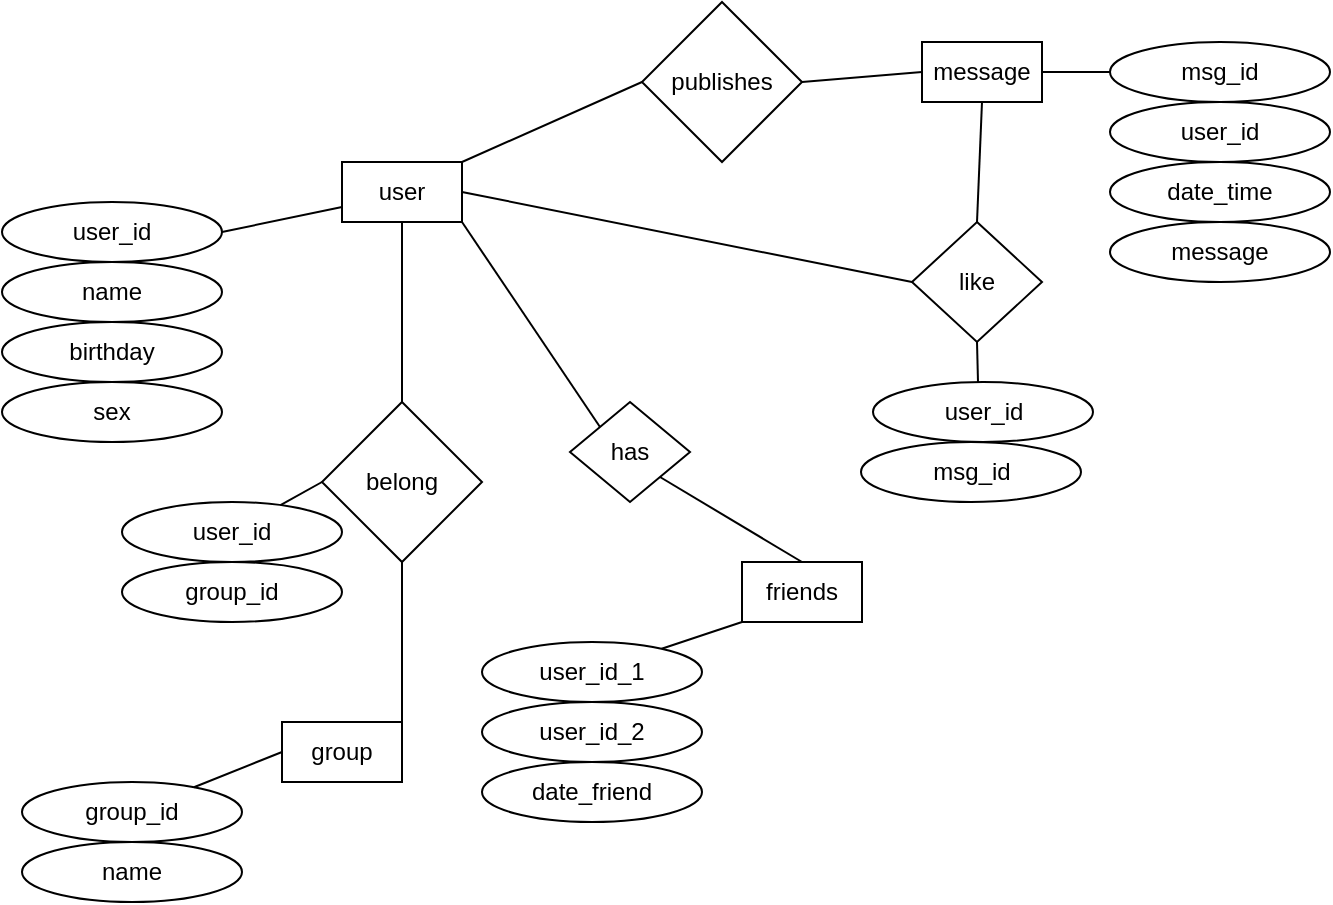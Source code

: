 <mxfile version="13.10.2" type="device"><diagram id="JL0fd-TCaemVOkNXD1m0" name="Page-1"><mxGraphModel dx="946" dy="520" grid="1" gridSize="10" guides="1" tooltips="1" connect="1" arrows="1" fold="1" page="1" pageScale="1" pageWidth="827" pageHeight="1169" math="0" shadow="0"><root><mxCell id="0"/><mxCell id="1" parent="0"/><mxCell id="CyXXylT2-yMX8o2LG-9J-1" value="user" style="rounded=0;whiteSpace=wrap;html=1;" vertex="1" parent="1"><mxGeometry x="270" y="90" width="60" height="30" as="geometry"/></mxCell><mxCell id="CyXXylT2-yMX8o2LG-9J-4" value="user_id" style="ellipse;whiteSpace=wrap;html=1;" vertex="1" parent="1"><mxGeometry x="100" y="110" width="110" height="30" as="geometry"/></mxCell><mxCell id="CyXXylT2-yMX8o2LG-9J-5" value="name" style="ellipse;whiteSpace=wrap;html=1;" vertex="1" parent="1"><mxGeometry x="100" y="140" width="110" height="30" as="geometry"/></mxCell><mxCell id="CyXXylT2-yMX8o2LG-9J-6" value="birthday" style="ellipse;whiteSpace=wrap;html=1;" vertex="1" parent="1"><mxGeometry x="100" y="170" width="110" height="30" as="geometry"/></mxCell><mxCell id="CyXXylT2-yMX8o2LG-9J-7" value="sex" style="ellipse;whiteSpace=wrap;html=1;" vertex="1" parent="1"><mxGeometry x="100" y="200" width="110" height="30" as="geometry"/></mxCell><mxCell id="CyXXylT2-yMX8o2LG-9J-8" value="" style="endArrow=none;html=1;entryX=0;entryY=0.75;entryDx=0;entryDy=0;exitX=1;exitY=0.5;exitDx=0;exitDy=0;" edge="1" parent="1" source="CyXXylT2-yMX8o2LG-9J-4" target="CyXXylT2-yMX8o2LG-9J-1"><mxGeometry width="50" height="50" relative="1" as="geometry"><mxPoint x="209.828" y="143.391" as="sourcePoint"/><mxPoint x="250" y="130" as="targetPoint"/></mxGeometry></mxCell><mxCell id="CyXXylT2-yMX8o2LG-9J-12" value="friends" style="rounded=0;whiteSpace=wrap;html=1;" vertex="1" parent="1"><mxGeometry x="470" y="290" width="60" height="30" as="geometry"/></mxCell><mxCell id="CyXXylT2-yMX8o2LG-9J-13" value="user_id_1" style="ellipse;whiteSpace=wrap;html=1;" vertex="1" parent="1"><mxGeometry x="340" y="330" width="110" height="30" as="geometry"/></mxCell><mxCell id="CyXXylT2-yMX8o2LG-9J-14" value="user_id_2" style="ellipse;whiteSpace=wrap;html=1;" vertex="1" parent="1"><mxGeometry x="340" y="360" width="110" height="30" as="geometry"/></mxCell><mxCell id="CyXXylT2-yMX8o2LG-9J-15" value="date_friend" style="ellipse;whiteSpace=wrap;html=1;" vertex="1" parent="1"><mxGeometry x="340" y="390" width="110" height="30" as="geometry"/></mxCell><mxCell id="CyXXylT2-yMX8o2LG-9J-17" value="" style="endArrow=none;html=1;entryX=0;entryY=1;entryDx=0;entryDy=0;" edge="1" source="CyXXylT2-yMX8o2LG-9J-13" target="CyXXylT2-yMX8o2LG-9J-12" parent="1"><mxGeometry width="50" height="50" relative="1" as="geometry"><mxPoint x="420" y="348" as="sourcePoint"/><mxPoint x="470" y="310" as="targetPoint"/></mxGeometry></mxCell><mxCell id="CyXXylT2-yMX8o2LG-9J-18" value="group" style="rounded=0;whiteSpace=wrap;html=1;" vertex="1" parent="1"><mxGeometry x="240" y="370" width="60" height="30" as="geometry"/></mxCell><mxCell id="CyXXylT2-yMX8o2LG-9J-19" value="group_id" style="ellipse;whiteSpace=wrap;html=1;" vertex="1" parent="1"><mxGeometry x="110" y="400" width="110" height="30" as="geometry"/></mxCell><mxCell id="CyXXylT2-yMX8o2LG-9J-20" value="name" style="ellipse;whiteSpace=wrap;html=1;" vertex="1" parent="1"><mxGeometry x="110" y="430" width="110" height="30" as="geometry"/></mxCell><mxCell id="CyXXylT2-yMX8o2LG-9J-22" value="" style="endArrow=none;html=1;entryX=0;entryY=0.5;entryDx=0;entryDy=0;" edge="1" source="CyXXylT2-yMX8o2LG-9J-19" target="CyXXylT2-yMX8o2LG-9J-18" parent="1"><mxGeometry width="50" height="50" relative="1" as="geometry"><mxPoint x="140" y="433" as="sourcePoint"/><mxPoint x="200" y="400" as="targetPoint"/></mxGeometry></mxCell><mxCell id="CyXXylT2-yMX8o2LG-9J-23" value="message" style="rounded=0;whiteSpace=wrap;html=1;" vertex="1" parent="1"><mxGeometry x="560" y="30" width="60" height="30" as="geometry"/></mxCell><mxCell id="CyXXylT2-yMX8o2LG-9J-24" value="msg_id" style="ellipse;whiteSpace=wrap;html=1;" vertex="1" parent="1"><mxGeometry x="654" y="30" width="110" height="30" as="geometry"/></mxCell><mxCell id="CyXXylT2-yMX8o2LG-9J-25" value="user_id" style="ellipse;whiteSpace=wrap;html=1;" vertex="1" parent="1"><mxGeometry x="654" y="60" width="110" height="30" as="geometry"/></mxCell><mxCell id="CyXXylT2-yMX8o2LG-9J-26" value="date_time" style="ellipse;whiteSpace=wrap;html=1;" vertex="1" parent="1"><mxGeometry x="654" y="90" width="110" height="30" as="geometry"/></mxCell><mxCell id="CyXXylT2-yMX8o2LG-9J-27" value="message" style="ellipse;whiteSpace=wrap;html=1;" vertex="1" parent="1"><mxGeometry x="654" y="120" width="110" height="30" as="geometry"/></mxCell><mxCell id="CyXXylT2-yMX8o2LG-9J-28" value="" style="endArrow=none;html=1;entryX=1;entryY=0.5;entryDx=0;entryDy=0;" edge="1" source="CyXXylT2-yMX8o2LG-9J-24" target="CyXXylT2-yMX8o2LG-9J-23" parent="1"><mxGeometry width="50" height="50" relative="1" as="geometry"><mxPoint x="660" y="133" as="sourcePoint"/><mxPoint x="710" y="95" as="targetPoint"/></mxGeometry></mxCell><mxCell id="CyXXylT2-yMX8o2LG-9J-30" value="user_id" style="ellipse;whiteSpace=wrap;html=1;" vertex="1" parent="1"><mxGeometry x="535.5" y="200" width="110" height="30" as="geometry"/></mxCell><mxCell id="CyXXylT2-yMX8o2LG-9J-31" value="msg_id" style="ellipse;whiteSpace=wrap;html=1;" vertex="1" parent="1"><mxGeometry x="529.5" y="230" width="110" height="30" as="geometry"/></mxCell><mxCell id="CyXXylT2-yMX8o2LG-9J-32" value="" style="endArrow=none;html=1;entryX=0.5;entryY=1;entryDx=0;entryDy=0;" edge="1" target="CyXXylT2-yMX8o2LG-9J-49" parent="1"><mxGeometry width="50" height="50" relative="1" as="geometry"><mxPoint x="588" y="200" as="sourcePoint"/><mxPoint x="702.5" y="210" as="targetPoint"/></mxGeometry></mxCell><mxCell id="CyXXylT2-yMX8o2LG-9J-33" value="publishes" style="rhombus;whiteSpace=wrap;html=1;" vertex="1" parent="1"><mxGeometry x="420" y="10" width="80" height="80" as="geometry"/></mxCell><mxCell id="CyXXylT2-yMX8o2LG-9J-37" value="user_id" style="ellipse;whiteSpace=wrap;html=1;" vertex="1" parent="1"><mxGeometry x="160" y="260" width="110" height="30" as="geometry"/></mxCell><mxCell id="CyXXylT2-yMX8o2LG-9J-38" value="group_id" style="ellipse;whiteSpace=wrap;html=1;" vertex="1" parent="1"><mxGeometry x="160" y="290" width="110" height="30" as="geometry"/></mxCell><mxCell id="CyXXylT2-yMX8o2LG-9J-39" value="" style="endArrow=none;html=1;entryX=0;entryY=0.5;entryDx=0;entryDy=0;" edge="1" source="CyXXylT2-yMX8o2LG-9J-37" target="CyXXylT2-yMX8o2LG-9J-42" parent="1"><mxGeometry width="50" height="50" relative="1" as="geometry"><mxPoint x="264" y="298" as="sourcePoint"/><mxPoint x="304" y="265" as="targetPoint"/></mxGeometry></mxCell><mxCell id="CyXXylT2-yMX8o2LG-9J-42" value="belong" style="rhombus;whiteSpace=wrap;html=1;" vertex="1" parent="1"><mxGeometry x="260" y="210" width="80" height="80" as="geometry"/></mxCell><mxCell id="CyXXylT2-yMX8o2LG-9J-43" value="" style="endArrow=none;html=1;exitX=1;exitY=0;exitDx=0;exitDy=0;entryX=0;entryY=0.5;entryDx=0;entryDy=0;" edge="1" parent="1" source="CyXXylT2-yMX8o2LG-9J-1" target="CyXXylT2-yMX8o2LG-9J-33"><mxGeometry width="50" height="50" relative="1" as="geometry"><mxPoint x="340" y="100" as="sourcePoint"/><mxPoint x="390" y="50" as="targetPoint"/></mxGeometry></mxCell><mxCell id="CyXXylT2-yMX8o2LG-9J-44" value="" style="endArrow=none;html=1;exitX=1;exitY=0.5;exitDx=0;exitDy=0;entryX=0;entryY=0.5;entryDx=0;entryDy=0;" edge="1" parent="1" source="CyXXylT2-yMX8o2LG-9J-33" target="CyXXylT2-yMX8o2LG-9J-23"><mxGeometry width="50" height="50" relative="1" as="geometry"><mxPoint x="470" y="80" as="sourcePoint"/><mxPoint x="520" y="30" as="targetPoint"/></mxGeometry></mxCell><mxCell id="CyXXylT2-yMX8o2LG-9J-45" value="" style="endArrow=none;html=1;entryX=0.5;entryY=1;entryDx=0;entryDy=0;exitX=0.5;exitY=0;exitDx=0;exitDy=0;" edge="1" parent="1" source="CyXXylT2-yMX8o2LG-9J-42" target="CyXXylT2-yMX8o2LG-9J-1"><mxGeometry width="50" height="50" relative="1" as="geometry"><mxPoint x="340" y="170" as="sourcePoint"/><mxPoint x="390" y="120" as="targetPoint"/></mxGeometry></mxCell><mxCell id="CyXXylT2-yMX8o2LG-9J-46" value="" style="endArrow=none;html=1;entryX=0.5;entryY=1;entryDx=0;entryDy=0;exitX=1;exitY=0;exitDx=0;exitDy=0;" edge="1" parent="1" source="CyXXylT2-yMX8o2LG-9J-18" target="CyXXylT2-yMX8o2LG-9J-42"><mxGeometry width="50" height="50" relative="1" as="geometry"><mxPoint x="320" y="355" as="sourcePoint"/><mxPoint x="370" y="305" as="targetPoint"/></mxGeometry></mxCell><mxCell id="CyXXylT2-yMX8o2LG-9J-47" value="" style="endArrow=none;html=1;entryX=1;entryY=0.5;entryDx=0;entryDy=0;exitX=0;exitY=0.5;exitDx=0;exitDy=0;" edge="1" parent="1" source="CyXXylT2-yMX8o2LG-9J-49" target="CyXXylT2-yMX8o2LG-9J-1"><mxGeometry width="50" height="50" relative="1" as="geometry"><mxPoint x="516" y="160" as="sourcePoint"/><mxPoint x="430" y="120" as="targetPoint"/></mxGeometry></mxCell><mxCell id="CyXXylT2-yMX8o2LG-9J-48" value="" style="endArrow=none;html=1;exitX=0.5;exitY=0;exitDx=0;exitDy=0;entryX=0.5;entryY=1;entryDx=0;entryDy=0;" edge="1" parent="1" source="CyXXylT2-yMX8o2LG-9J-49" target="CyXXylT2-yMX8o2LG-9J-23"><mxGeometry width="50" height="50" relative="1" as="geometry"><mxPoint x="576" y="160" as="sourcePoint"/><mxPoint x="600" y="80" as="targetPoint"/></mxGeometry></mxCell><mxCell id="CyXXylT2-yMX8o2LG-9J-49" value="like" style="rhombus;whiteSpace=wrap;html=1;" vertex="1" parent="1"><mxGeometry x="555" y="120" width="65" height="60" as="geometry"/></mxCell><mxCell id="CyXXylT2-yMX8o2LG-9J-51" value="has" style="rhombus;whiteSpace=wrap;html=1;" vertex="1" parent="1"><mxGeometry x="384" y="210" width="60" height="50" as="geometry"/></mxCell><mxCell id="CyXXylT2-yMX8o2LG-9J-52" value="" style="endArrow=none;html=1;entryX=1;entryY=1;entryDx=0;entryDy=0;exitX=0;exitY=0;exitDx=0;exitDy=0;" edge="1" parent="1" source="CyXXylT2-yMX8o2LG-9J-51" target="CyXXylT2-yMX8o2LG-9J-1"><mxGeometry width="50" height="50" relative="1" as="geometry"><mxPoint x="340" y="200" as="sourcePoint"/><mxPoint x="390" y="150" as="targetPoint"/></mxGeometry></mxCell><mxCell id="CyXXylT2-yMX8o2LG-9J-53" value="" style="endArrow=none;html=1;entryX=1;entryY=1;entryDx=0;entryDy=0;exitX=0.5;exitY=0;exitDx=0;exitDy=0;" edge="1" parent="1" source="CyXXylT2-yMX8o2LG-9J-12" target="CyXXylT2-yMX8o2LG-9J-51"><mxGeometry width="50" height="50" relative="1" as="geometry"><mxPoint x="450" y="310" as="sourcePoint"/><mxPoint x="500" y="260" as="targetPoint"/></mxGeometry></mxCell></root></mxGraphModel></diagram></mxfile>